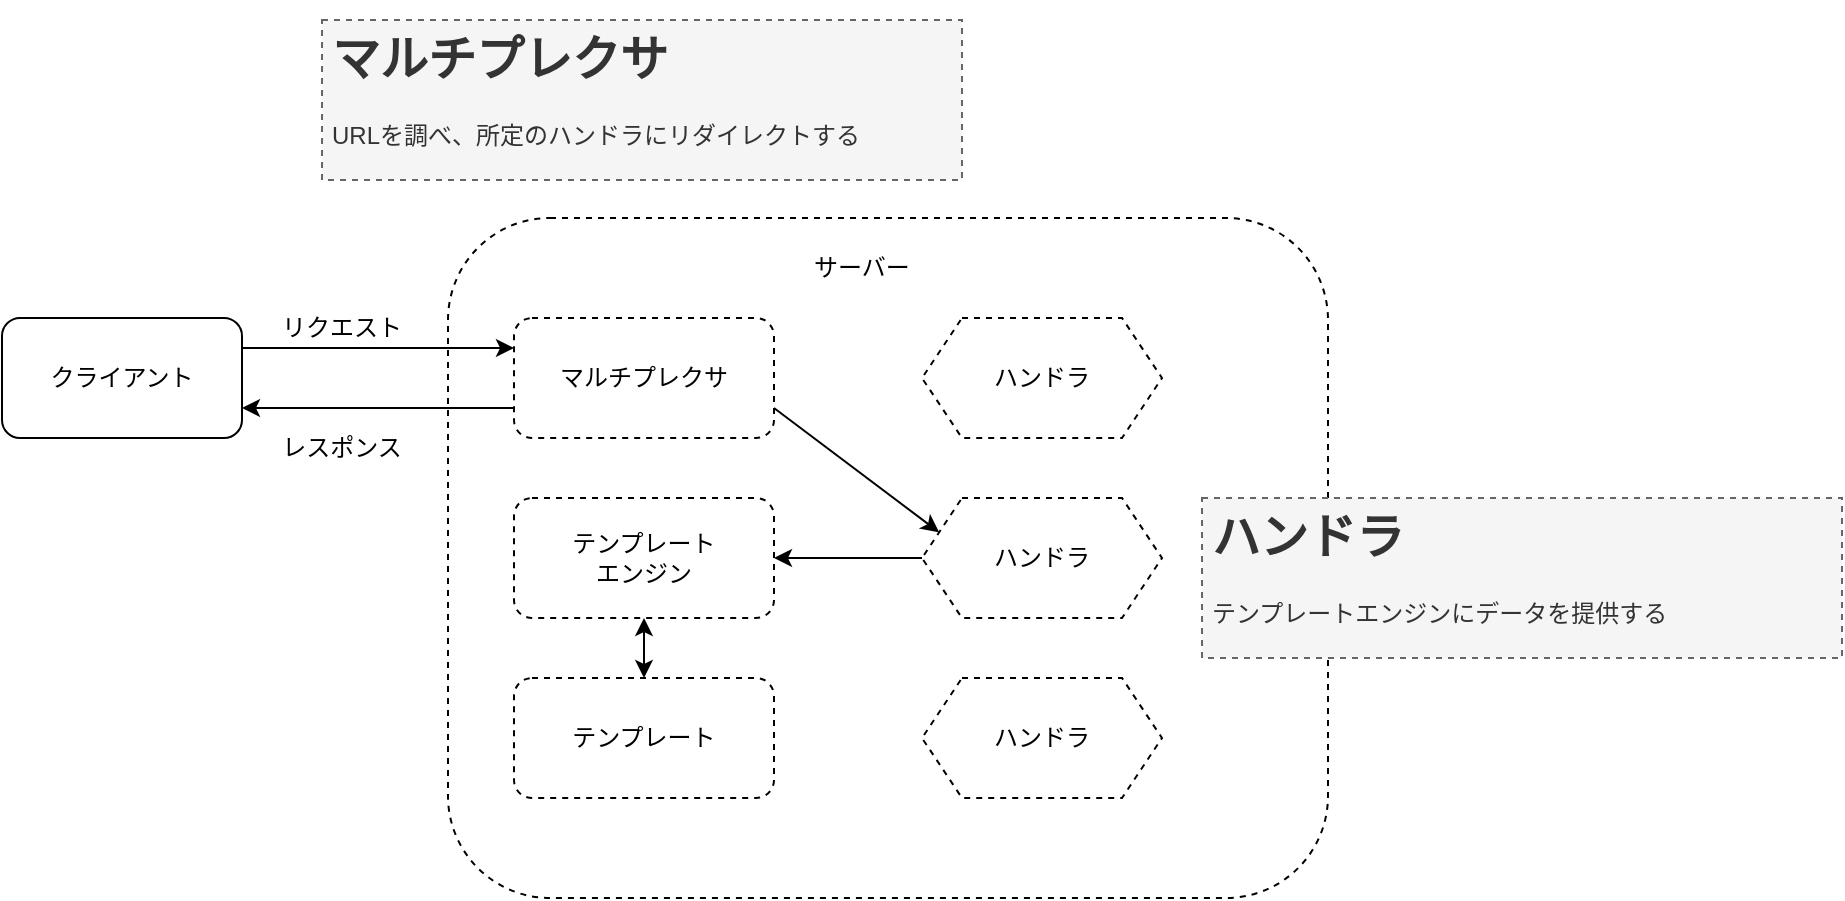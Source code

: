 <mxfile version="17.5.0" type="github">
  <diagram id="_RDZz5U6NY0uEBNLupeu" name="Page-1">
    <mxGraphModel dx="1422" dy="762" grid="1" gridSize="10" guides="1" tooltips="1" connect="1" arrows="1" fold="1" page="1" pageScale="1" pageWidth="827" pageHeight="1169" math="0" shadow="0">
      <root>
        <mxCell id="0" />
        <mxCell id="1" parent="0" />
        <mxCell id="3QGKUlYc2ESPHffnxDu4-6" value="" style="group" vertex="1" connectable="0" parent="1">
          <mxGeometry x="293" y="139" width="440" height="340" as="geometry" />
        </mxCell>
        <mxCell id="3QGKUlYc2ESPHffnxDu4-2" value="" style="rounded=1;whiteSpace=wrap;html=1;dashed=1;" vertex="1" parent="3QGKUlYc2ESPHffnxDu4-6">
          <mxGeometry width="440" height="340" as="geometry" />
        </mxCell>
        <mxCell id="3QGKUlYc2ESPHffnxDu4-4" value="マルチプレクサ" style="rounded=1;whiteSpace=wrap;html=1;dashed=1;" vertex="1" parent="3QGKUlYc2ESPHffnxDu4-6">
          <mxGeometry x="33" y="50" width="130" height="60" as="geometry" />
        </mxCell>
        <mxCell id="3QGKUlYc2ESPHffnxDu4-10" value="サーバー" style="text;html=1;strokeColor=none;fillColor=none;align=center;verticalAlign=middle;whiteSpace=wrap;rounded=0;dashed=1;" vertex="1" parent="3QGKUlYc2ESPHffnxDu4-6">
          <mxGeometry x="167" y="10" width="80" height="30" as="geometry" />
        </mxCell>
        <mxCell id="3QGKUlYc2ESPHffnxDu4-16" value="テンプレート&lt;br&gt;エンジン" style="rounded=1;whiteSpace=wrap;html=1;dashed=1;" vertex="1" parent="3QGKUlYc2ESPHffnxDu4-6">
          <mxGeometry x="33" y="140" width="130" height="60" as="geometry" />
        </mxCell>
        <mxCell id="3QGKUlYc2ESPHffnxDu4-17" value="テンプレート" style="rounded=1;whiteSpace=wrap;html=1;dashed=1;" vertex="1" parent="3QGKUlYc2ESPHffnxDu4-6">
          <mxGeometry x="33" y="230" width="130" height="60" as="geometry" />
        </mxCell>
        <mxCell id="3QGKUlYc2ESPHffnxDu4-18" value="ハンドラ" style="shape=hexagon;perimeter=hexagonPerimeter2;whiteSpace=wrap;html=1;fixedSize=1;dashed=1;" vertex="1" parent="3QGKUlYc2ESPHffnxDu4-6">
          <mxGeometry x="237" y="50" width="120" height="60" as="geometry" />
        </mxCell>
        <mxCell id="3QGKUlYc2ESPHffnxDu4-19" value="ハンドラ" style="shape=hexagon;perimeter=hexagonPerimeter2;whiteSpace=wrap;html=1;fixedSize=1;dashed=1;" vertex="1" parent="3QGKUlYc2ESPHffnxDu4-6">
          <mxGeometry x="237" y="140" width="120" height="60" as="geometry" />
        </mxCell>
        <mxCell id="3QGKUlYc2ESPHffnxDu4-20" value="ハンドラ" style="shape=hexagon;perimeter=hexagonPerimeter2;whiteSpace=wrap;html=1;fixedSize=1;dashed=1;" vertex="1" parent="3QGKUlYc2ESPHffnxDu4-6">
          <mxGeometry x="237" y="230" width="120" height="60" as="geometry" />
        </mxCell>
        <mxCell id="3QGKUlYc2ESPHffnxDu4-21" value="" style="endArrow=classic;html=1;rounded=0;entryX=0;entryY=0.25;entryDx=0;entryDy=0;exitX=1;exitY=0.75;exitDx=0;exitDy=0;" edge="1" parent="3QGKUlYc2ESPHffnxDu4-6" source="3QGKUlYc2ESPHffnxDu4-4" target="3QGKUlYc2ESPHffnxDu4-19">
          <mxGeometry width="50" height="50" relative="1" as="geometry">
            <mxPoint x="97" y="330" as="sourcePoint" />
            <mxPoint x="147" y="280" as="targetPoint" />
          </mxGeometry>
        </mxCell>
        <mxCell id="3QGKUlYc2ESPHffnxDu4-22" value="" style="endArrow=classic;html=1;rounded=0;entryX=1;entryY=0.5;entryDx=0;entryDy=0;exitX=0;exitY=0.5;exitDx=0;exitDy=0;" edge="1" parent="3QGKUlYc2ESPHffnxDu4-6" source="3QGKUlYc2ESPHffnxDu4-19" target="3QGKUlYc2ESPHffnxDu4-16">
          <mxGeometry width="50" height="50" relative="1" as="geometry">
            <mxPoint x="173" y="105" as="sourcePoint" />
            <mxPoint x="255.571" y="167.143" as="targetPoint" />
          </mxGeometry>
        </mxCell>
        <mxCell id="3QGKUlYc2ESPHffnxDu4-1" value="クライアント" style="rounded=1;whiteSpace=wrap;html=1;" vertex="1" parent="1">
          <mxGeometry x="70" y="189" width="120" height="60" as="geometry" />
        </mxCell>
        <mxCell id="3QGKUlYc2ESPHffnxDu4-3" value="" style="endArrow=classic;html=1;rounded=0;exitX=1;exitY=0.25;exitDx=0;exitDy=0;entryX=0;entryY=0.25;entryDx=0;entryDy=0;" edge="1" parent="1" source="3QGKUlYc2ESPHffnxDu4-1" target="3QGKUlYc2ESPHffnxDu4-4">
          <mxGeometry width="50" height="50" relative="1" as="geometry">
            <mxPoint x="390" y="499" as="sourcePoint" />
            <mxPoint x="440" y="449" as="targetPoint" />
          </mxGeometry>
        </mxCell>
        <mxCell id="3QGKUlYc2ESPHffnxDu4-5" value="リクエスト" style="text;html=1;strokeColor=none;fillColor=none;align=center;verticalAlign=middle;whiteSpace=wrap;rounded=0;dashed=1;" vertex="1" parent="1">
          <mxGeometry x="200" y="179" width="80" height="30" as="geometry" />
        </mxCell>
        <mxCell id="3QGKUlYc2ESPHffnxDu4-8" value="" style="endArrow=classic;html=1;rounded=0;exitX=0;exitY=0.75;exitDx=0;exitDy=0;entryX=1;entryY=0.75;entryDx=0;entryDy=0;" edge="1" parent="1" source="3QGKUlYc2ESPHffnxDu4-4" target="3QGKUlYc2ESPHffnxDu4-1">
          <mxGeometry width="50" height="50" relative="1" as="geometry">
            <mxPoint x="200" y="214" as="sourcePoint" />
            <mxPoint x="323" y="214" as="targetPoint" />
          </mxGeometry>
        </mxCell>
        <mxCell id="3QGKUlYc2ESPHffnxDu4-9" value="レスポンス" style="text;html=1;strokeColor=none;fillColor=none;align=center;verticalAlign=middle;whiteSpace=wrap;rounded=0;dashed=1;" vertex="1" parent="1">
          <mxGeometry x="200" y="239" width="80" height="30" as="geometry" />
        </mxCell>
        <mxCell id="3QGKUlYc2ESPHffnxDu4-23" value="" style="endArrow=classic;startArrow=classic;html=1;rounded=0;entryX=0.5;entryY=1;entryDx=0;entryDy=0;" edge="1" parent="1" target="3QGKUlYc2ESPHffnxDu4-16">
          <mxGeometry width="50" height="50" relative="1" as="geometry">
            <mxPoint x="391" y="369" as="sourcePoint" />
            <mxPoint x="440" y="419" as="targetPoint" />
          </mxGeometry>
        </mxCell>
        <mxCell id="3QGKUlYc2ESPHffnxDu4-24" value="&lt;h1&gt;マルチプレクサ&lt;/h1&gt;&lt;div&gt;URLを調べ、所定のハンドラにリダイレクトする&lt;/div&gt;&lt;div&gt;&lt;br&gt;&lt;/div&gt;" style="text;html=1;strokeColor=#666666;fillColor=#f5f5f5;spacing=5;spacingTop=-20;whiteSpace=wrap;overflow=hidden;rounded=0;dashed=1;fontColor=#333333;" vertex="1" parent="1">
          <mxGeometry x="230" y="40" width="320" height="80" as="geometry" />
        </mxCell>
        <mxCell id="3QGKUlYc2ESPHffnxDu4-25" value="&lt;h1&gt;ハンドラ&lt;/h1&gt;&lt;div&gt;テンプレートエンジンにデータを提供する&lt;/div&gt;&lt;div&gt;&lt;br&gt;&lt;/div&gt;" style="text;html=1;strokeColor=#666666;fillColor=#f5f5f5;spacing=5;spacingTop=-20;whiteSpace=wrap;overflow=hidden;rounded=0;dashed=1;fontColor=#333333;" vertex="1" parent="1">
          <mxGeometry x="670" y="279" width="320" height="80" as="geometry" />
        </mxCell>
      </root>
    </mxGraphModel>
  </diagram>
</mxfile>
